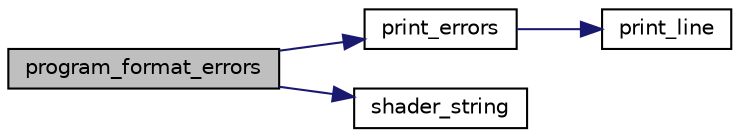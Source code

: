 digraph "program_format_errors"
{
 // LATEX_PDF_SIZE
  edge [fontname="Helvetica",fontsize="10",labelfontname="Helvetica",labelfontsize="10"];
  node [fontname="Helvetica",fontsize="10",shape=record];
  rankdir="LR";
  Node1 [label="program_format_errors",height=0.2,width=0.4,color="black", fillcolor="grey75", style="filled", fontcolor="black",tooltip=" "];
  Node1 -> Node2 [color="midnightblue",fontsize="10",style="solid",fontname="Helvetica"];
  Node2 [label="print_errors",height=0.2,width=0.4,color="black", fillcolor="white", style="filled",URL="$shader-api_8cpp.html#a297cb216c7b0fa48b3069da555314f3a",tooltip=" "];
  Node2 -> Node3 [color="midnightblue",fontsize="10",style="solid",fontname="Helvetica"];
  Node3 [label="print_line",height=0.2,width=0.4,color="black", fillcolor="white", style="filled",URL="$shader-api_8cpp.html#ae7cfe180d0d03826c9135ddd0965222b",tooltip=" "];
  Node1 -> Node4 [color="midnightblue",fontsize="10",style="solid",fontname="Helvetica"];
  Node4 [label="shader_string",height=0.2,width=0.4,color="black", fillcolor="white", style="filled",URL="$shader-api_8cpp.html#a40716a0db2fb5778d9a12a607c6fe7ec",tooltip=" "];
}
